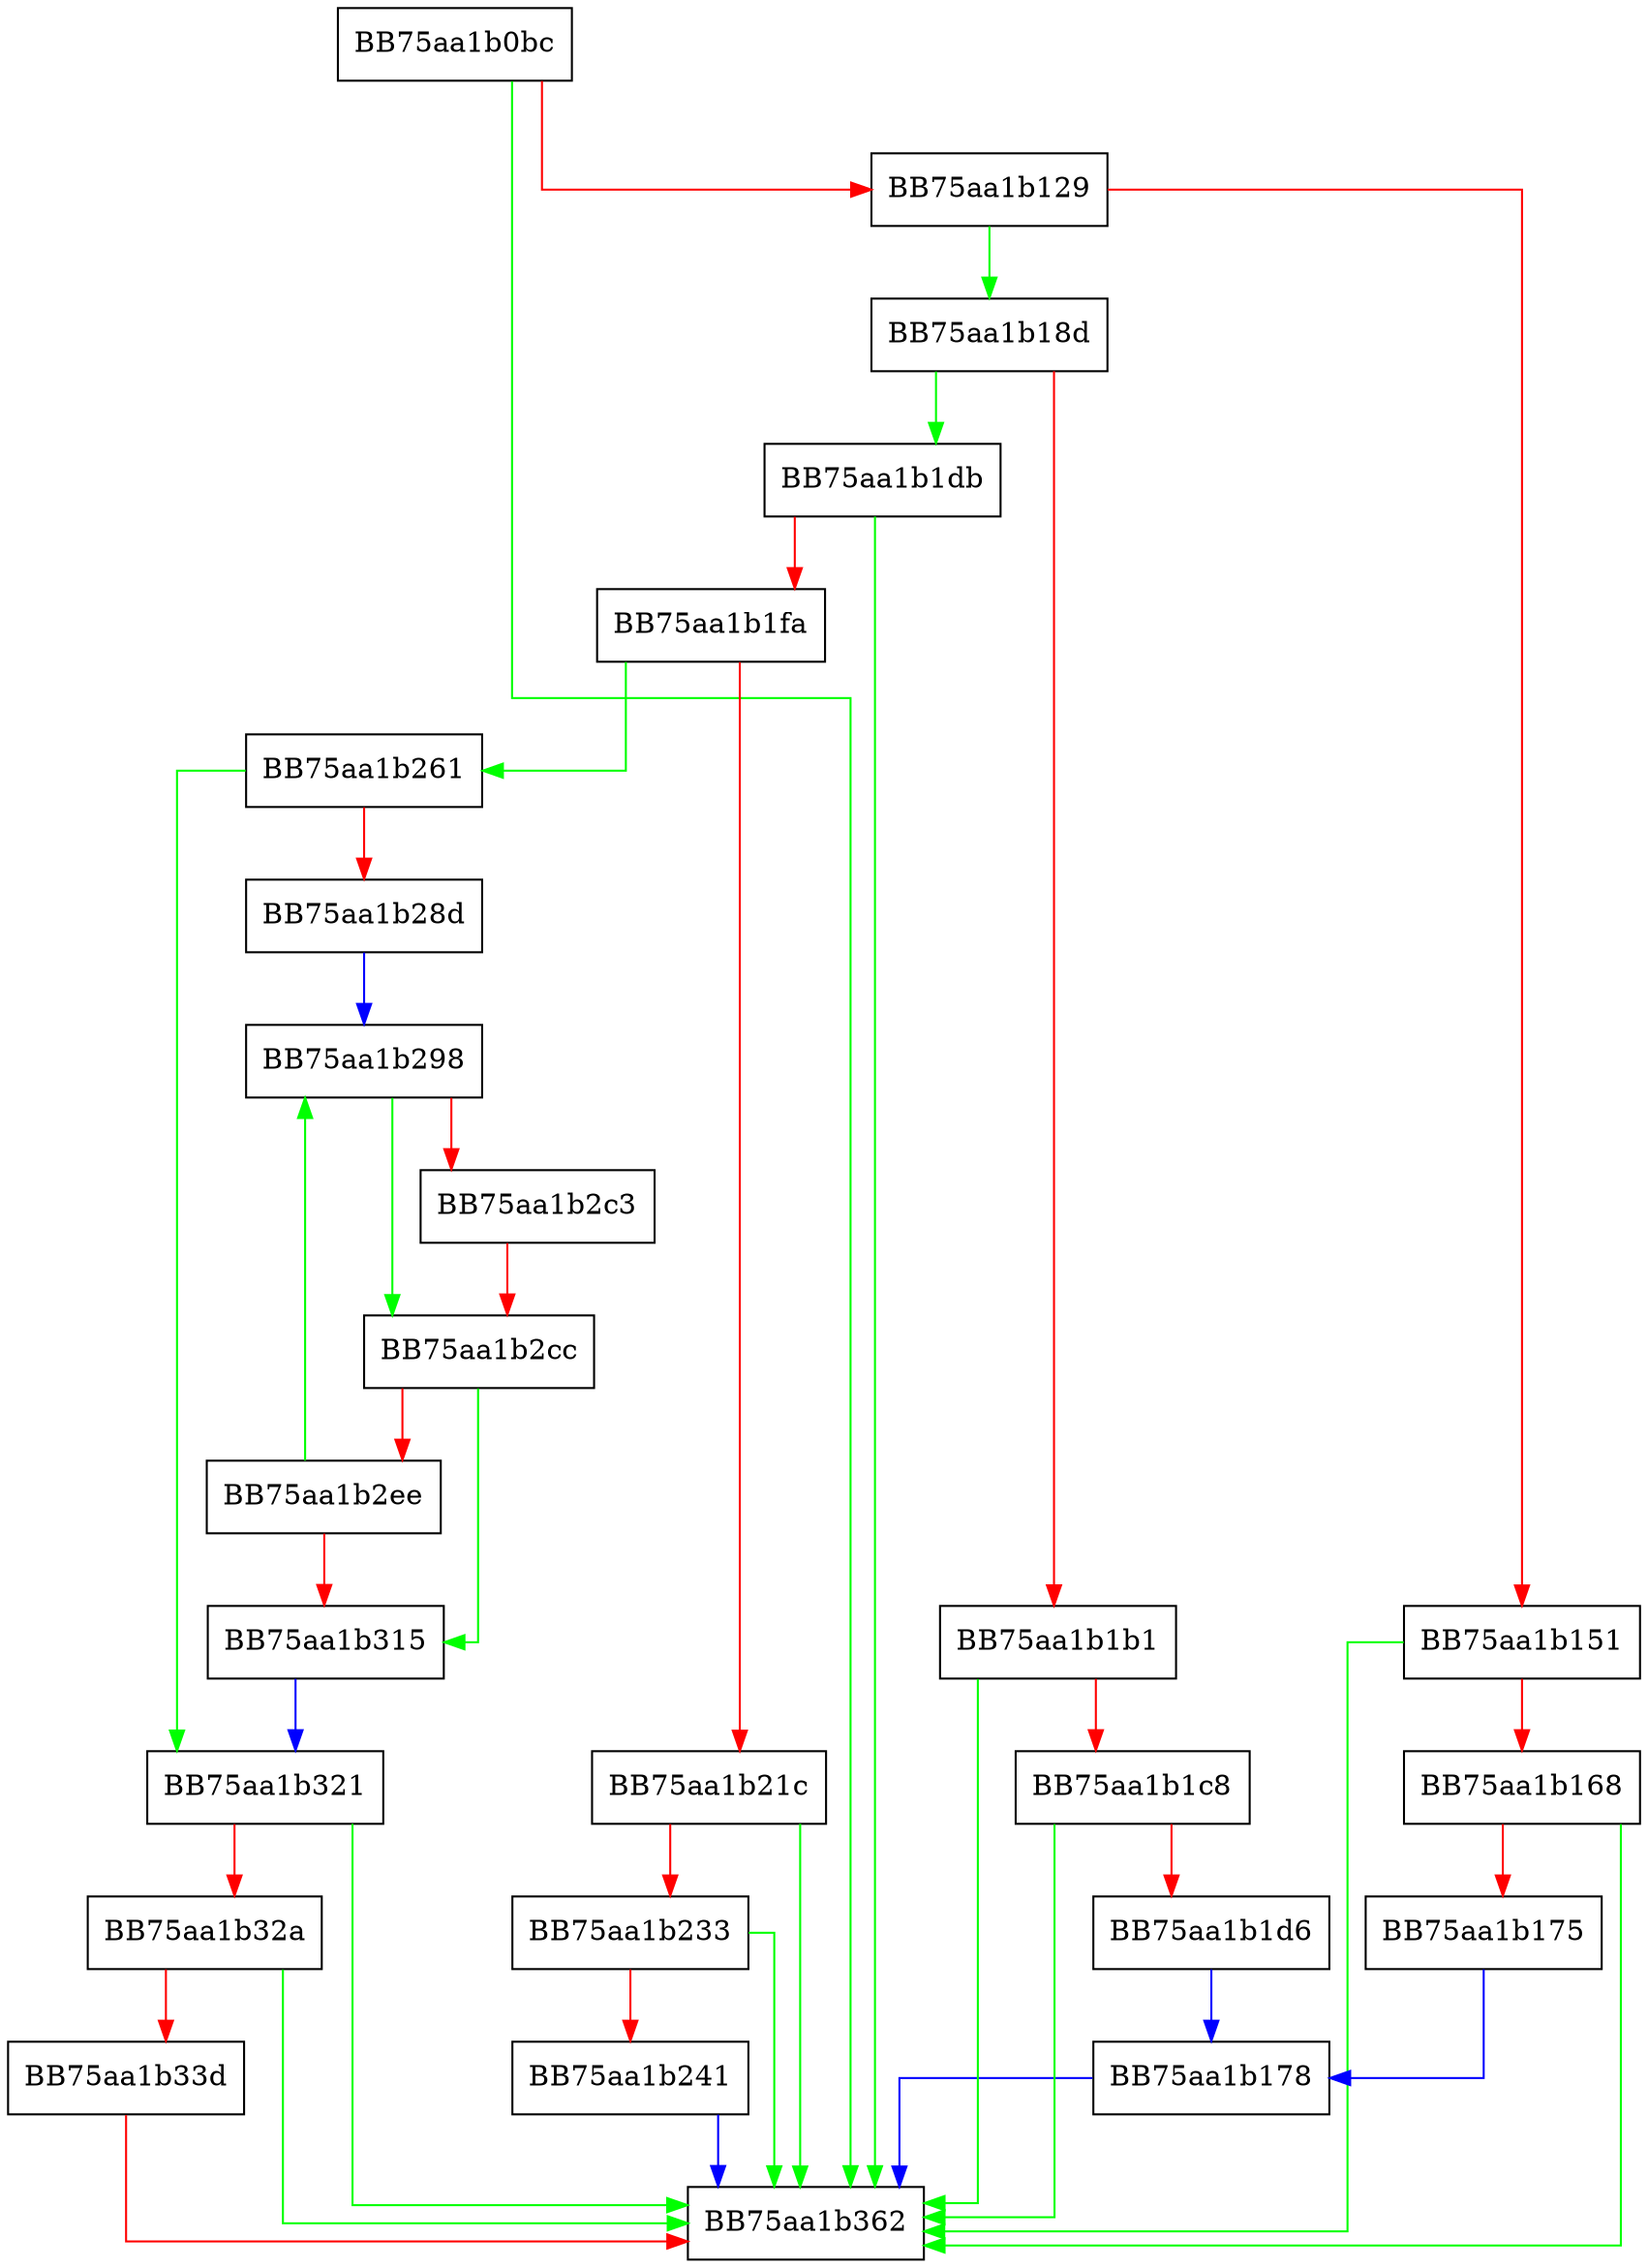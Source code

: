 digraph RegeneratePE {
  node [shape="box"];
  graph [splines=ortho];
  BB75aa1b0bc -> BB75aa1b362 [color="green"];
  BB75aa1b0bc -> BB75aa1b129 [color="red"];
  BB75aa1b129 -> BB75aa1b18d [color="green"];
  BB75aa1b129 -> BB75aa1b151 [color="red"];
  BB75aa1b151 -> BB75aa1b362 [color="green"];
  BB75aa1b151 -> BB75aa1b168 [color="red"];
  BB75aa1b168 -> BB75aa1b362 [color="green"];
  BB75aa1b168 -> BB75aa1b175 [color="red"];
  BB75aa1b175 -> BB75aa1b178 [color="blue"];
  BB75aa1b178 -> BB75aa1b362 [color="blue"];
  BB75aa1b18d -> BB75aa1b1db [color="green"];
  BB75aa1b18d -> BB75aa1b1b1 [color="red"];
  BB75aa1b1b1 -> BB75aa1b362 [color="green"];
  BB75aa1b1b1 -> BB75aa1b1c8 [color="red"];
  BB75aa1b1c8 -> BB75aa1b362 [color="green"];
  BB75aa1b1c8 -> BB75aa1b1d6 [color="red"];
  BB75aa1b1d6 -> BB75aa1b178 [color="blue"];
  BB75aa1b1db -> BB75aa1b362 [color="green"];
  BB75aa1b1db -> BB75aa1b1fa [color="red"];
  BB75aa1b1fa -> BB75aa1b261 [color="green"];
  BB75aa1b1fa -> BB75aa1b21c [color="red"];
  BB75aa1b21c -> BB75aa1b362 [color="green"];
  BB75aa1b21c -> BB75aa1b233 [color="red"];
  BB75aa1b233 -> BB75aa1b362 [color="green"];
  BB75aa1b233 -> BB75aa1b241 [color="red"];
  BB75aa1b241 -> BB75aa1b362 [color="blue"];
  BB75aa1b261 -> BB75aa1b321 [color="green"];
  BB75aa1b261 -> BB75aa1b28d [color="red"];
  BB75aa1b28d -> BB75aa1b298 [color="blue"];
  BB75aa1b298 -> BB75aa1b2cc [color="green"];
  BB75aa1b298 -> BB75aa1b2c3 [color="red"];
  BB75aa1b2c3 -> BB75aa1b2cc [color="red"];
  BB75aa1b2cc -> BB75aa1b315 [color="green"];
  BB75aa1b2cc -> BB75aa1b2ee [color="red"];
  BB75aa1b2ee -> BB75aa1b298 [color="green"];
  BB75aa1b2ee -> BB75aa1b315 [color="red"];
  BB75aa1b315 -> BB75aa1b321 [color="blue"];
  BB75aa1b321 -> BB75aa1b362 [color="green"];
  BB75aa1b321 -> BB75aa1b32a [color="red"];
  BB75aa1b32a -> BB75aa1b362 [color="green"];
  BB75aa1b32a -> BB75aa1b33d [color="red"];
  BB75aa1b33d -> BB75aa1b362 [color="red"];
}